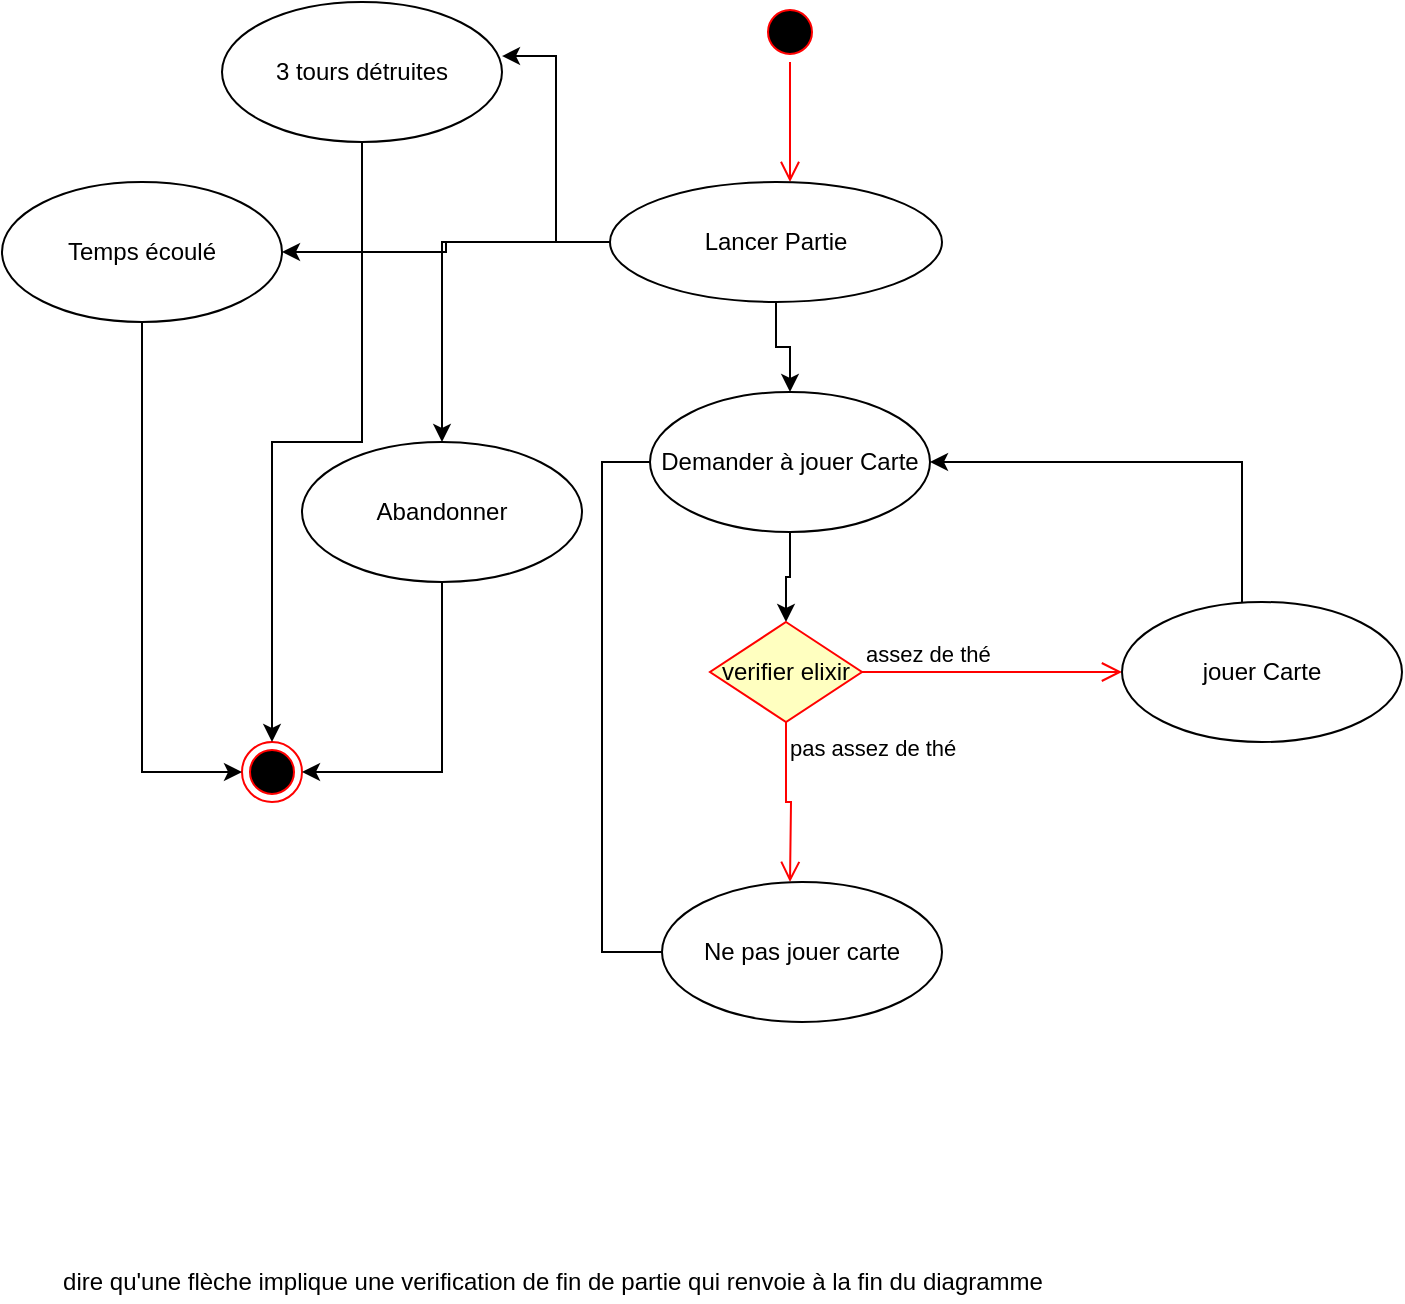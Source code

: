 <mxfile version="15.4.0" type="device" pages="2"><diagram id="9H2XQysV8FVI8Jwagi7i" name="Page-1"><mxGraphModel dx="852" dy="494" grid="1" gridSize="10" guides="1" tooltips="1" connect="1" arrows="1" fold="1" page="1" pageScale="1" pageWidth="827" pageHeight="1169" math="0" shadow="0"><root><mxCell id="0"/><mxCell id="1" parent="0"/><mxCell id="IX15YUoNtP90U_-bleA8-2" value="" style="ellipse;html=1;shape=startState;fillColor=#000000;strokeColor=#ff0000;" parent="1" vertex="1"><mxGeometry x="399" y="90" width="30" height="30" as="geometry"/></mxCell><mxCell id="IX15YUoNtP90U_-bleA8-3" value="" style="edgeStyle=orthogonalEdgeStyle;html=1;verticalAlign=bottom;endArrow=open;endSize=8;strokeColor=#ff0000;rounded=0;" parent="1" source="IX15YUoNtP90U_-bleA8-2" edge="1"><mxGeometry relative="1" as="geometry"><mxPoint x="414" y="180" as="targetPoint"/></mxGeometry></mxCell><mxCell id="IX15YUoNtP90U_-bleA8-23" style="edgeStyle=orthogonalEdgeStyle;rounded=0;orthogonalLoop=1;jettySize=auto;html=1;entryX=1;entryY=0.386;entryDx=0;entryDy=0;entryPerimeter=0;" parent="1" source="IX15YUoNtP90U_-bleA8-4" target="IX15YUoNtP90U_-bleA8-13" edge="1"><mxGeometry relative="1" as="geometry"/></mxCell><mxCell id="IX15YUoNtP90U_-bleA8-24" style="edgeStyle=orthogonalEdgeStyle;rounded=0;orthogonalLoop=1;jettySize=auto;html=1;" parent="1" source="IX15YUoNtP90U_-bleA8-4" target="IX15YUoNtP90U_-bleA8-18" edge="1"><mxGeometry relative="1" as="geometry"/></mxCell><mxCell id="IX15YUoNtP90U_-bleA8-28" style="edgeStyle=orthogonalEdgeStyle;rounded=0;orthogonalLoop=1;jettySize=auto;html=1;" parent="1" source="IX15YUoNtP90U_-bleA8-4" target="IX15YUoNtP90U_-bleA8-29" edge="1"><mxGeometry relative="1" as="geometry"><mxPoint x="414" y="320" as="targetPoint"/></mxGeometry></mxCell><mxCell id="IX15YUoNtP90U_-bleA8-41" style="edgeStyle=orthogonalEdgeStyle;rounded=0;orthogonalLoop=1;jettySize=auto;html=1;" parent="1" source="IX15YUoNtP90U_-bleA8-4" target="IX15YUoNtP90U_-bleA8-39" edge="1"><mxGeometry relative="1" as="geometry"/></mxCell><mxCell id="IX15YUoNtP90U_-bleA8-4" value="Lancer Partie" style="ellipse;whiteSpace=wrap;html=1;" parent="1" vertex="1"><mxGeometry x="324" y="180" width="166" height="60" as="geometry"/></mxCell><mxCell id="IX15YUoNtP90U_-bleA8-5" value="" style="ellipse;html=1;shape=endState;fillColor=#000000;strokeColor=#ff0000;" parent="1" vertex="1"><mxGeometry x="140" y="460" width="30" height="30" as="geometry"/></mxCell><mxCell id="IX15YUoNtP90U_-bleA8-21" style="edgeStyle=orthogonalEdgeStyle;rounded=0;orthogonalLoop=1;jettySize=auto;html=1;exitX=0.5;exitY=1;exitDx=0;exitDy=0;" parent="1" source="IX15YUoNtP90U_-bleA8-13" target="IX15YUoNtP90U_-bleA8-5" edge="1"><mxGeometry relative="1" as="geometry"/></mxCell><mxCell id="IX15YUoNtP90U_-bleA8-13" value="3 tours détruites" style="ellipse;whiteSpace=wrap;html=1;" parent="1" vertex="1"><mxGeometry x="130" y="90" width="140" height="70" as="geometry"/></mxCell><mxCell id="IX15YUoNtP90U_-bleA8-22" style="edgeStyle=orthogonalEdgeStyle;rounded=0;orthogonalLoop=1;jettySize=auto;html=1;entryX=0;entryY=0.5;entryDx=0;entryDy=0;" parent="1" source="IX15YUoNtP90U_-bleA8-18" target="IX15YUoNtP90U_-bleA8-5" edge="1"><mxGeometry relative="1" as="geometry"/></mxCell><mxCell id="IX15YUoNtP90U_-bleA8-18" value="Temps écoulé" style="ellipse;whiteSpace=wrap;html=1;" parent="1" vertex="1"><mxGeometry x="20" y="180" width="140" height="70" as="geometry"/></mxCell><mxCell id="IX15YUoNtP90U_-bleA8-34" style="edgeStyle=orthogonalEdgeStyle;rounded=0;orthogonalLoop=1;jettySize=auto;html=1;entryX=0.5;entryY=0;entryDx=0;entryDy=0;" parent="1" source="IX15YUoNtP90U_-bleA8-29" target="IX15YUoNtP90U_-bleA8-30" edge="1"><mxGeometry relative="1" as="geometry"/></mxCell><mxCell id="IX15YUoNtP90U_-bleA8-29" value="Demander à jouer Carte" style="ellipse;whiteSpace=wrap;html=1;" parent="1" vertex="1"><mxGeometry x="344" y="285" width="140" height="70" as="geometry"/></mxCell><mxCell id="IX15YUoNtP90U_-bleA8-30" value="verifier elixir" style="rhombus;whiteSpace=wrap;html=1;fillColor=#ffffc0;strokeColor=#ff0000;" parent="1" vertex="1"><mxGeometry x="374" y="400" width="76" height="50" as="geometry"/></mxCell><mxCell id="IX15YUoNtP90U_-bleA8-31" value="assez de thé" style="edgeStyle=orthogonalEdgeStyle;html=1;align=left;verticalAlign=bottom;endArrow=open;endSize=8;strokeColor=#ff0000;rounded=0;entryX=0;entryY=0.5;entryDx=0;entryDy=0;" parent="1" source="IX15YUoNtP90U_-bleA8-30" target="IX15YUoNtP90U_-bleA8-35" edge="1"><mxGeometry x="-1" relative="1" as="geometry"><mxPoint x="580" y="430" as="targetPoint"/></mxGeometry></mxCell><mxCell id="IX15YUoNtP90U_-bleA8-32" value="pas assez de thé" style="edgeStyle=orthogonalEdgeStyle;html=1;align=left;verticalAlign=top;endArrow=open;endSize=8;strokeColor=#ff0000;rounded=0;" parent="1" source="IX15YUoNtP90U_-bleA8-30" edge="1"><mxGeometry x="-1" relative="1" as="geometry"><mxPoint x="414" y="530" as="targetPoint"/></mxGeometry></mxCell><mxCell id="IX15YUoNtP90U_-bleA8-37" style="edgeStyle=orthogonalEdgeStyle;rounded=0;orthogonalLoop=1;jettySize=auto;html=1;entryX=1;entryY=0.5;entryDx=0;entryDy=0;" parent="1" source="IX15YUoNtP90U_-bleA8-35" target="IX15YUoNtP90U_-bleA8-29" edge="1"><mxGeometry relative="1" as="geometry"><Array as="points"><mxPoint x="640" y="320"/></Array></mxGeometry></mxCell><mxCell id="IX15YUoNtP90U_-bleA8-35" value="jouer Carte" style="ellipse;whiteSpace=wrap;html=1;" parent="1" vertex="1"><mxGeometry x="580" y="390" width="140" height="70" as="geometry"/></mxCell><mxCell id="IX15YUoNtP90U_-bleA8-36" value="Ne pas jouer carte" style="ellipse;whiteSpace=wrap;html=1;" parent="1" vertex="1"><mxGeometry x="350" y="530" width="140" height="70" as="geometry"/></mxCell><mxCell id="IX15YUoNtP90U_-bleA8-43" style="edgeStyle=orthogonalEdgeStyle;rounded=0;orthogonalLoop=1;jettySize=auto;html=1;entryX=1;entryY=0.5;entryDx=0;entryDy=0;" parent="1" source="IX15YUoNtP90U_-bleA8-39" target="IX15YUoNtP90U_-bleA8-5" edge="1"><mxGeometry relative="1" as="geometry"/></mxCell><mxCell id="IX15YUoNtP90U_-bleA8-39" value="Abandonner" style="ellipse;whiteSpace=wrap;html=1;" parent="1" vertex="1"><mxGeometry x="170" y="310" width="140" height="70" as="geometry"/></mxCell><mxCell id="IX15YUoNtP90U_-bleA8-42" value="" style="edgeStyle=orthogonalEdgeStyle;rounded=0;orthogonalLoop=1;jettySize=auto;html=1;endArrow=none;" parent="1" source="IX15YUoNtP90U_-bleA8-36" target="IX15YUoNtP90U_-bleA8-29" edge="1"><mxGeometry relative="1" as="geometry"><mxPoint x="344" y="320" as="targetPoint"/><mxPoint x="350" y="565" as="sourcePoint"/><Array as="points"><mxPoint x="320" y="565"/><mxPoint x="320" y="320"/></Array></mxGeometry></mxCell><mxCell id="IX15YUoNtP90U_-bleA8-45" value="dire qu'une flèche implique une verification de fin de partie qui renvoie à la fin du diagramme" style="text;html=1;align=center;verticalAlign=middle;resizable=0;points=[];autosize=1;strokeColor=none;fillColor=none;" parent="1" vertex="1"><mxGeometry x="40" y="720" width="510" height="20" as="geometry"/></mxCell></root></mxGraphModel></diagram><diagram id="MJqbv2zxenBRZifHFnN8" name="Page-2"><mxGraphModel dx="852" dy="494" grid="1" gridSize="10" guides="1" tooltips="1" connect="1" arrows="1" fold="1" page="1" pageScale="1" pageWidth="827" pageHeight="1169" math="0" shadow="0"><root><mxCell id="4alF1aPuiLQL2nhUgm-r-0"/><mxCell id="4alF1aPuiLQL2nhUgm-r-1" parent="4alF1aPuiLQL2nhUgm-r-0"/></root></mxGraphModel></diagram></mxfile>